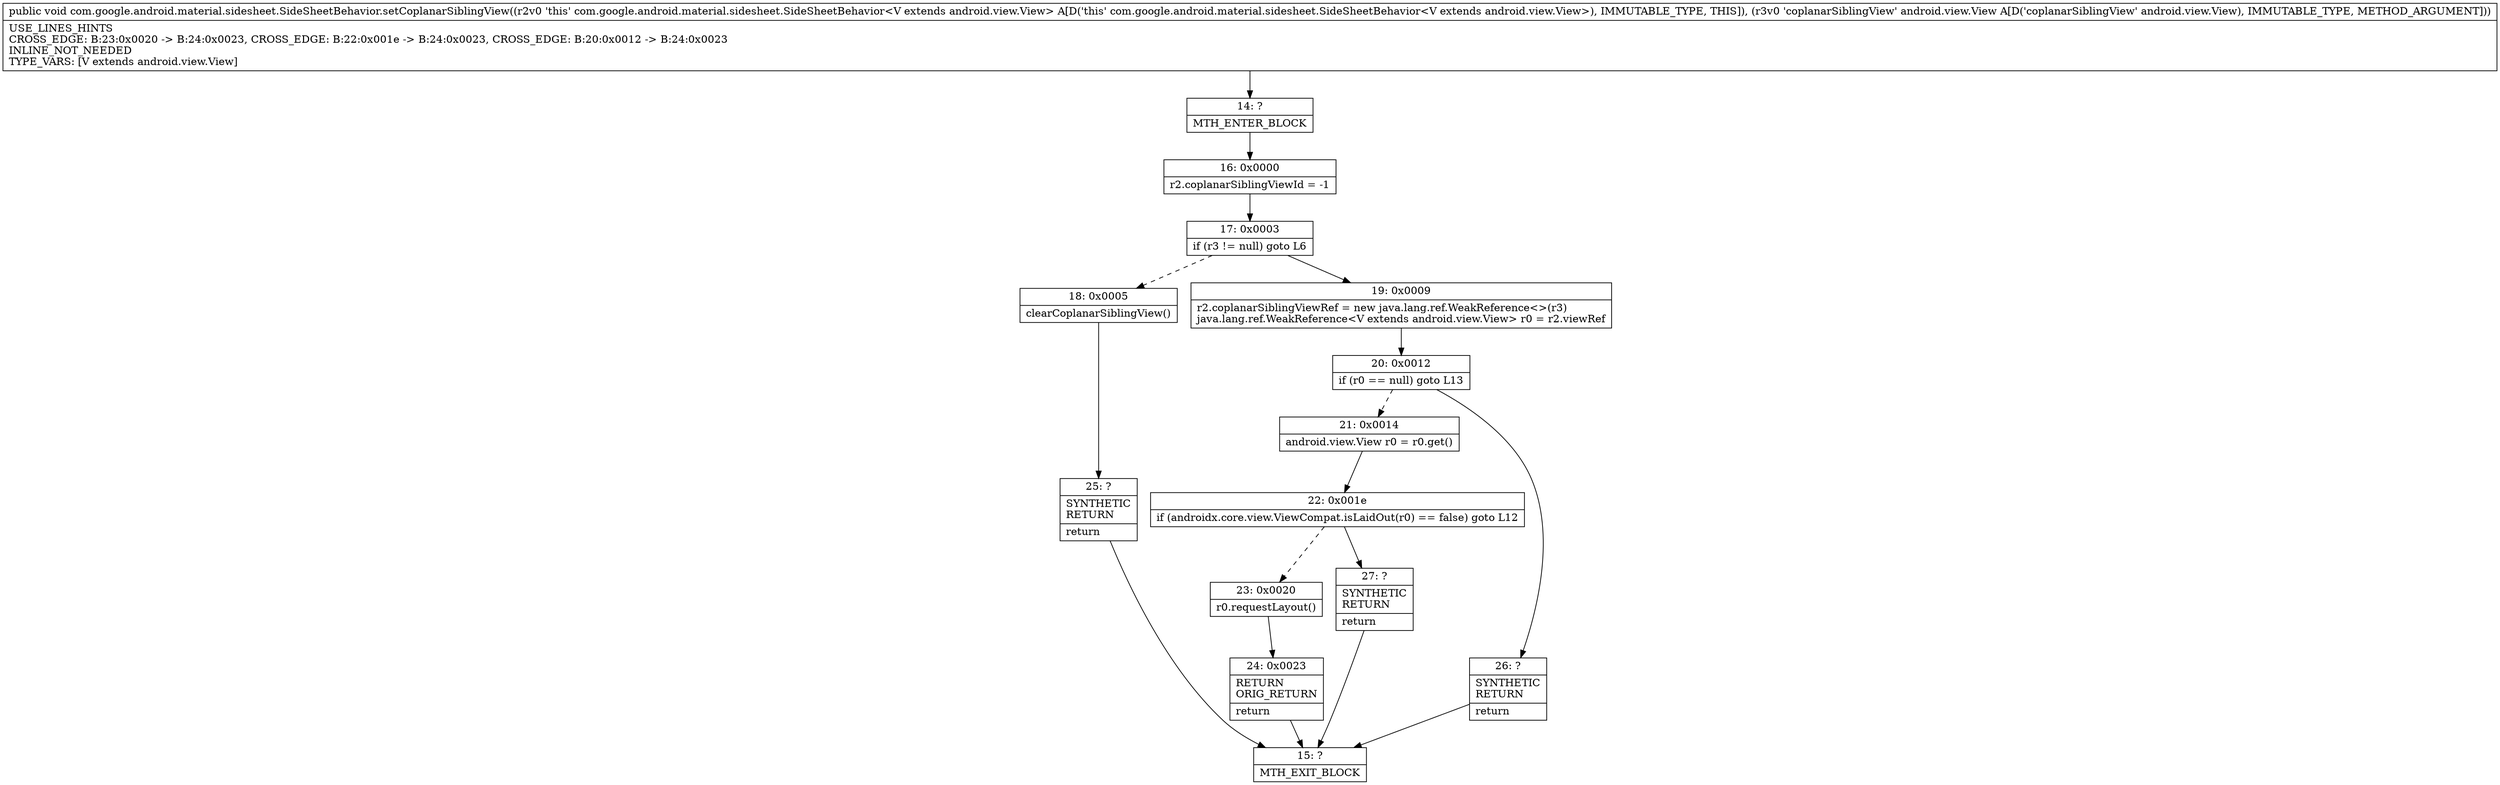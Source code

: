 digraph "CFG forcom.google.android.material.sidesheet.SideSheetBehavior.setCoplanarSiblingView(Landroid\/view\/View;)V" {
Node_14 [shape=record,label="{14\:\ ?|MTH_ENTER_BLOCK\l}"];
Node_16 [shape=record,label="{16\:\ 0x0000|r2.coplanarSiblingViewId = \-1\l}"];
Node_17 [shape=record,label="{17\:\ 0x0003|if (r3 != null) goto L6\l}"];
Node_18 [shape=record,label="{18\:\ 0x0005|clearCoplanarSiblingView()\l}"];
Node_25 [shape=record,label="{25\:\ ?|SYNTHETIC\lRETURN\l|return\l}"];
Node_15 [shape=record,label="{15\:\ ?|MTH_EXIT_BLOCK\l}"];
Node_19 [shape=record,label="{19\:\ 0x0009|r2.coplanarSiblingViewRef = new java.lang.ref.WeakReference\<\>(r3)\ljava.lang.ref.WeakReference\<V extends android.view.View\> r0 = r2.viewRef\l}"];
Node_20 [shape=record,label="{20\:\ 0x0012|if (r0 == null) goto L13\l}"];
Node_21 [shape=record,label="{21\:\ 0x0014|android.view.View r0 = r0.get()\l}"];
Node_22 [shape=record,label="{22\:\ 0x001e|if (androidx.core.view.ViewCompat.isLaidOut(r0) == false) goto L12\l}"];
Node_23 [shape=record,label="{23\:\ 0x0020|r0.requestLayout()\l}"];
Node_24 [shape=record,label="{24\:\ 0x0023|RETURN\lORIG_RETURN\l|return\l}"];
Node_27 [shape=record,label="{27\:\ ?|SYNTHETIC\lRETURN\l|return\l}"];
Node_26 [shape=record,label="{26\:\ ?|SYNTHETIC\lRETURN\l|return\l}"];
MethodNode[shape=record,label="{public void com.google.android.material.sidesheet.SideSheetBehavior.setCoplanarSiblingView((r2v0 'this' com.google.android.material.sidesheet.SideSheetBehavior\<V extends android.view.View\> A[D('this' com.google.android.material.sidesheet.SideSheetBehavior\<V extends android.view.View\>), IMMUTABLE_TYPE, THIS]), (r3v0 'coplanarSiblingView' android.view.View A[D('coplanarSiblingView' android.view.View), IMMUTABLE_TYPE, METHOD_ARGUMENT]))  | USE_LINES_HINTS\lCROSS_EDGE: B:23:0x0020 \-\> B:24:0x0023, CROSS_EDGE: B:22:0x001e \-\> B:24:0x0023, CROSS_EDGE: B:20:0x0012 \-\> B:24:0x0023\lINLINE_NOT_NEEDED\lTYPE_VARS: [V extends android.view.View]\l}"];
MethodNode -> Node_14;Node_14 -> Node_16;
Node_16 -> Node_17;
Node_17 -> Node_18[style=dashed];
Node_17 -> Node_19;
Node_18 -> Node_25;
Node_25 -> Node_15;
Node_19 -> Node_20;
Node_20 -> Node_21[style=dashed];
Node_20 -> Node_26;
Node_21 -> Node_22;
Node_22 -> Node_23[style=dashed];
Node_22 -> Node_27;
Node_23 -> Node_24;
Node_24 -> Node_15;
Node_27 -> Node_15;
Node_26 -> Node_15;
}


